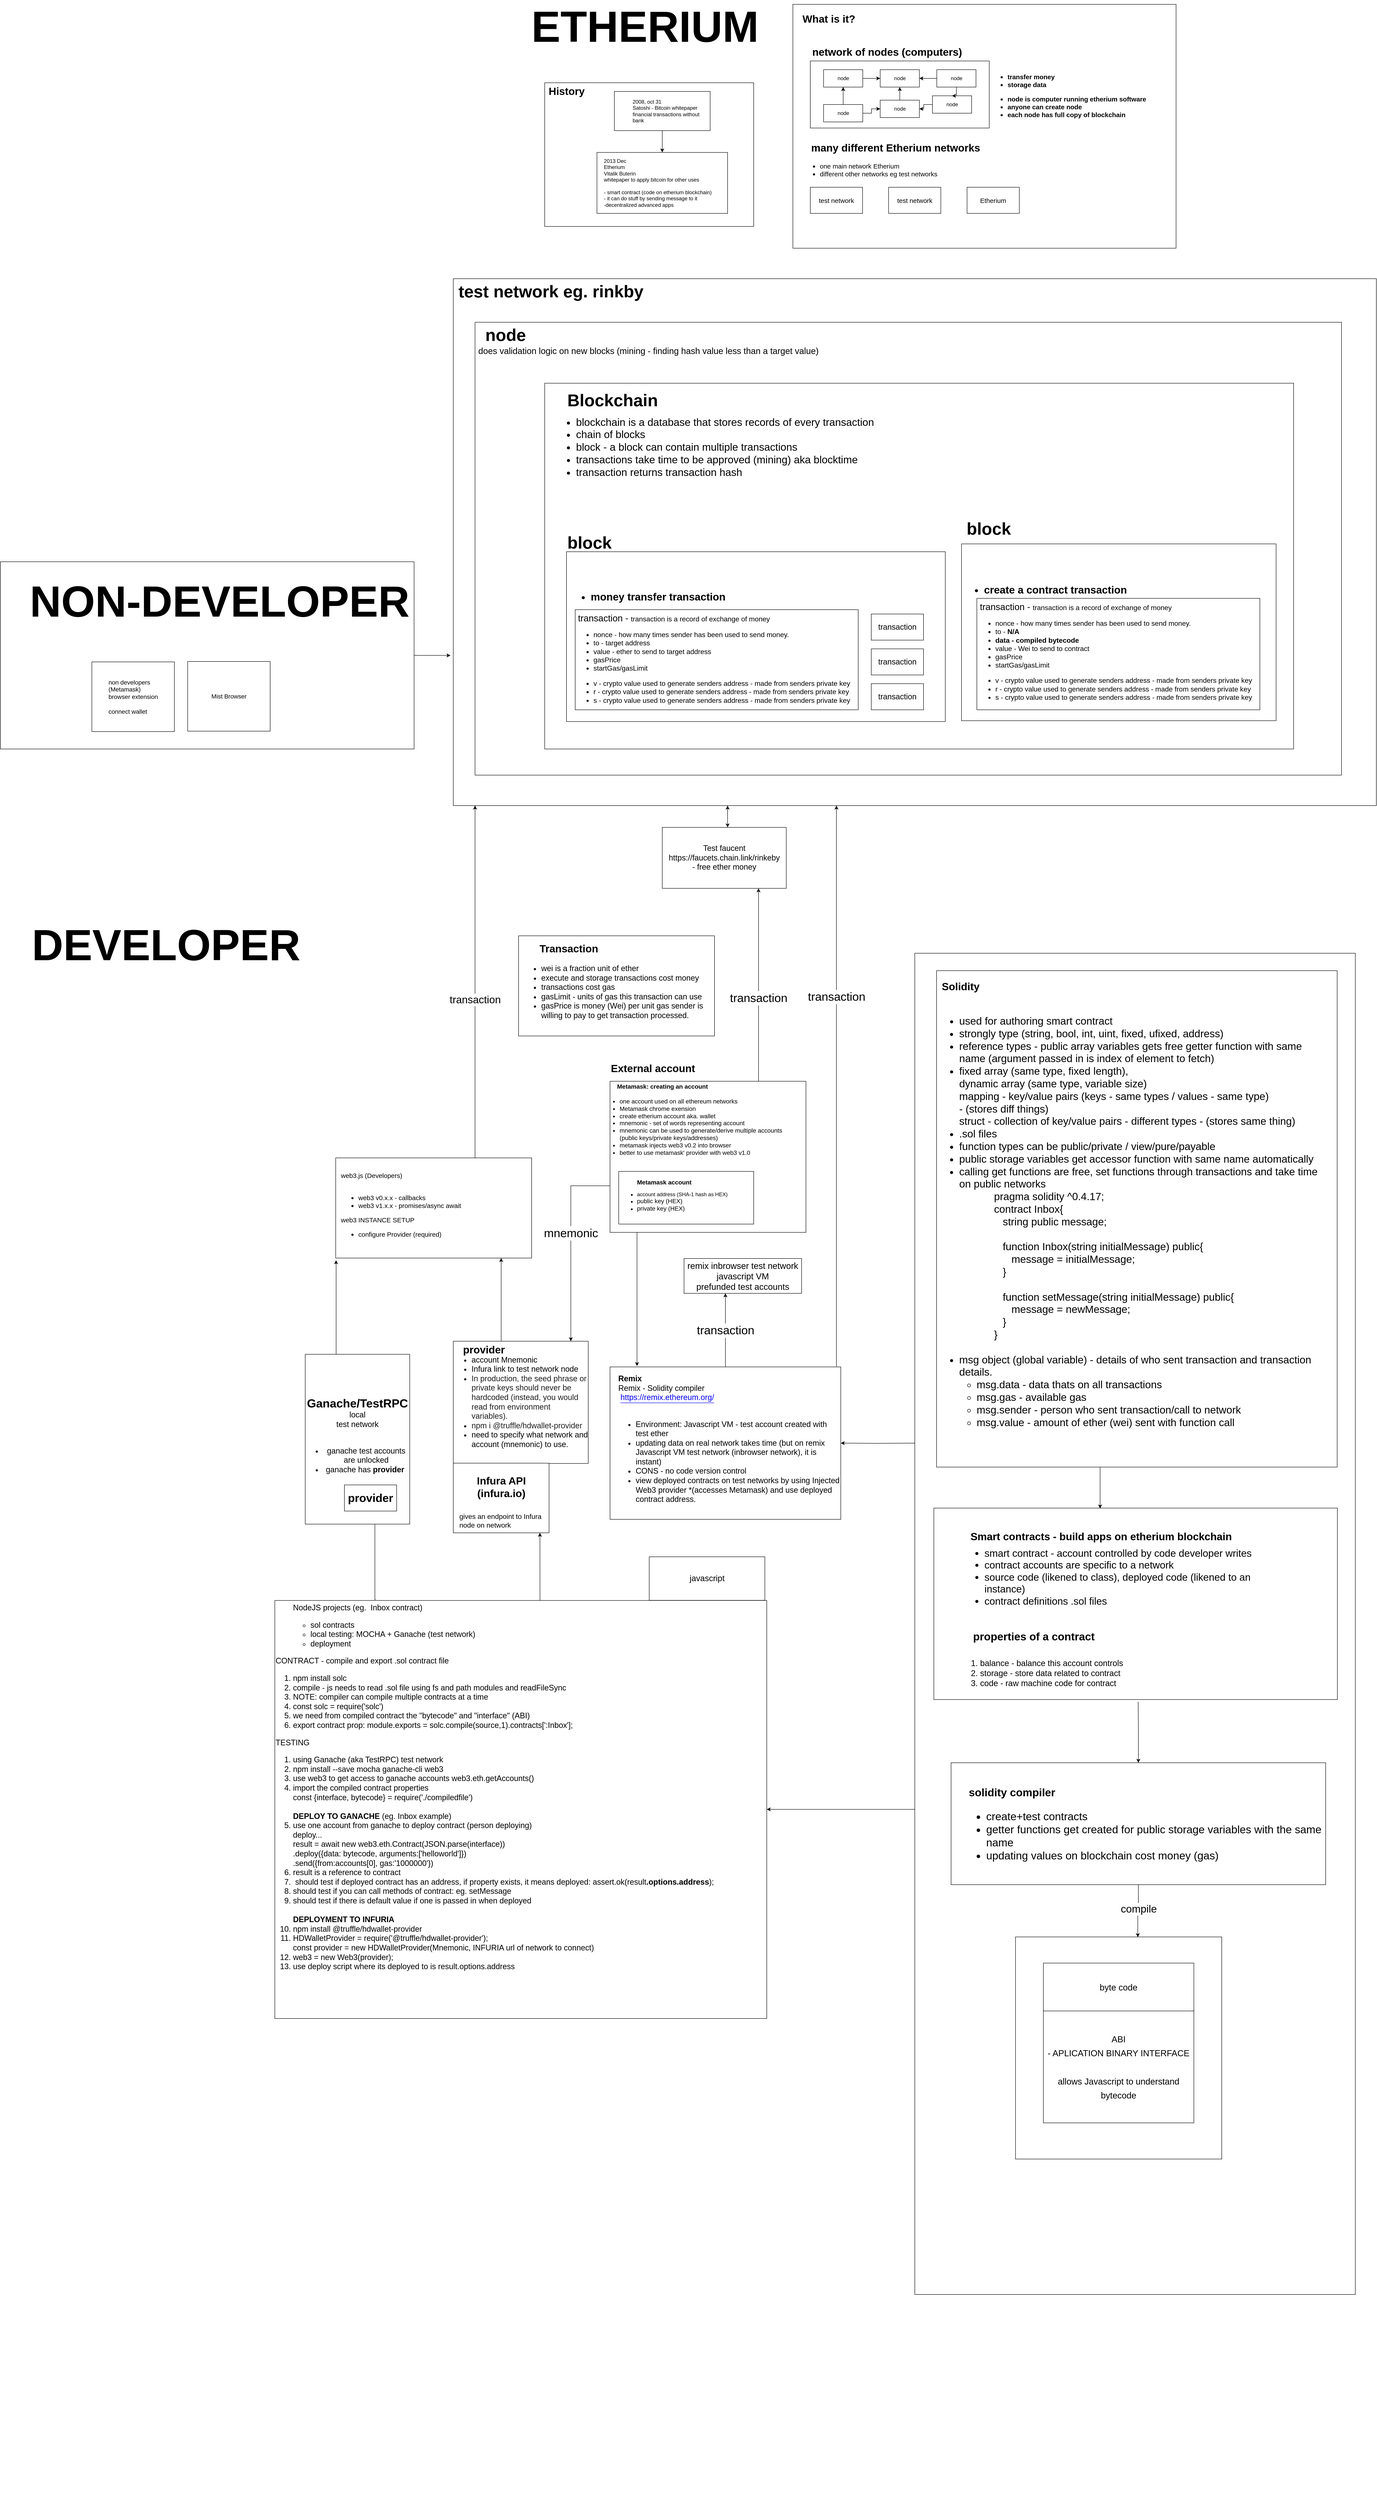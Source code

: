 <mxfile version="20.2.3" type="device"><diagram id="bQ_GlVI6VEmDeO5Xjq0W" name="Page-1"><mxGraphModel dx="5990" dy="3605" grid="1" gridSize="10" guides="0" tooltips="0" connect="0" arrows="1" fold="1" page="0" pageScale="1" pageWidth="850" pageHeight="1100" background="none" math="0" shadow="0"><root><mxCell id="0"/><mxCell id="1" parent="0"/><mxCell id="2Drm_lT0mwTfDu9VtgU1-183" value="" style="group" parent="1" vertex="1" connectable="0"><mxGeometry x="1090" y="-390" width="880" height="560" as="geometry"/></mxCell><mxCell id="gUWA2xuEsev-fKunp-Yf-23" value="" style="group" parent="2Drm_lT0mwTfDu9VtgU1-183" vertex="1" connectable="0"><mxGeometry width="880" height="560" as="geometry"/></mxCell><mxCell id="2Drm_lT0mwTfDu9VtgU1-181" value="" style="rounded=0;whiteSpace=wrap;html=1;labelBackgroundColor=#ffffff;fontSize=25;" parent="gUWA2xuEsev-fKunp-Yf-23" vertex="1"><mxGeometry width="880" height="560" as="geometry"/></mxCell><mxCell id="2Drm_lT0mwTfDu9VtgU1-182" value="What is it?" style="text;strokeColor=none;fillColor=none;html=1;fontSize=24;fontStyle=1;verticalAlign=middle;align=left;labelBackgroundColor=#ffffff;" parent="gUWA2xuEsev-fKunp-Yf-23" vertex="1"><mxGeometry x="20" y="11.25" width="100" height="45" as="geometry"/></mxCell><mxCell id="2Drm_lT0mwTfDu9VtgU1-185" value="" style="group" parent="gUWA2xuEsev-fKunp-Yf-23" vertex="1" connectable="0"><mxGeometry x="40" y="90" width="820.5" height="194" as="geometry"/></mxCell><mxCell id="cPyTFaj_vM59T_5EJsD2-34" value="" style="verticalLabelPosition=bottom;verticalAlign=top;html=1;shape=mxgraph.basic.rect;fillColor2=none;strokeWidth=1;size=0;indent=5;" parent="2Drm_lT0mwTfDu9VtgU1-185" vertex="1"><mxGeometry y="40" width="411" height="154" as="geometry"/></mxCell><mxCell id="cPyTFaj_vM59T_5EJsD2-6" value="node&lt;br&gt;" style="rounded=0;whiteSpace=wrap;html=1;" parent="2Drm_lT0mwTfDu9VtgU1-185" vertex="1"><mxGeometry x="30.5" y="60" width="90" height="40" as="geometry"/></mxCell><mxCell id="cPyTFaj_vM59T_5EJsD2-7" value="network of nodes (computers)" style="text;strokeColor=none;fillColor=none;html=1;fontSize=24;fontStyle=1;verticalAlign=middle;align=center;" parent="2Drm_lT0mwTfDu9VtgU1-185" vertex="1"><mxGeometry x="125.5" width="100" height="40" as="geometry"/></mxCell><mxCell id="cPyTFaj_vM59T_5EJsD2-8" value="node&lt;br&gt;" style="rounded=0;whiteSpace=wrap;html=1;" parent="2Drm_lT0mwTfDu9VtgU1-185" vertex="1"><mxGeometry x="160.5" y="60" width="90" height="40" as="geometry"/></mxCell><mxCell id="cPyTFaj_vM59T_5EJsD2-29" value="" style="edgeStyle=orthogonalEdgeStyle;rounded=0;orthogonalLoop=1;jettySize=auto;html=1;" parent="2Drm_lT0mwTfDu9VtgU1-185" source="cPyTFaj_vM59T_5EJsD2-6" target="cPyTFaj_vM59T_5EJsD2-8" edge="1"><mxGeometry relative="1" as="geometry"/></mxCell><mxCell id="cPyTFaj_vM59T_5EJsD2-25" value="" style="edgeStyle=orthogonalEdgeStyle;rounded=0;orthogonalLoop=1;jettySize=auto;html=1;" parent="2Drm_lT0mwTfDu9VtgU1-185" source="cPyTFaj_vM59T_5EJsD2-9" target="cPyTFaj_vM59T_5EJsD2-8" edge="1"><mxGeometry relative="1" as="geometry"/></mxCell><mxCell id="cPyTFaj_vM59T_5EJsD2-9" value="node&lt;br&gt;" style="rounded=0;whiteSpace=wrap;html=1;" parent="2Drm_lT0mwTfDu9VtgU1-185" vertex="1"><mxGeometry x="160.5" y="130" width="90" height="40" as="geometry"/></mxCell><mxCell id="cPyTFaj_vM59T_5EJsD2-26" value="" style="edgeStyle=orthogonalEdgeStyle;rounded=0;orthogonalLoop=1;jettySize=auto;html=1;" parent="2Drm_lT0mwTfDu9VtgU1-185" source="cPyTFaj_vM59T_5EJsD2-10" target="cPyTFaj_vM59T_5EJsD2-9" edge="1"><mxGeometry relative="1" as="geometry"/></mxCell><mxCell id="cPyTFaj_vM59T_5EJsD2-27" value="" style="edgeStyle=orthogonalEdgeStyle;rounded=0;orthogonalLoop=1;jettySize=auto;html=1;entryX=0.5;entryY=1;entryDx=0;entryDy=0;" parent="2Drm_lT0mwTfDu9VtgU1-185" source="cPyTFaj_vM59T_5EJsD2-10" target="cPyTFaj_vM59T_5EJsD2-6" edge="1"><mxGeometry relative="1" as="geometry"/></mxCell><mxCell id="cPyTFaj_vM59T_5EJsD2-139" value="" style="edgeStyle=orthogonalEdgeStyle;rounded=0;orthogonalLoop=1;jettySize=auto;html=1;fontSize=18;" parent="2Drm_lT0mwTfDu9VtgU1-185" source="cPyTFaj_vM59T_5EJsD2-10" target="cPyTFaj_vM59T_5EJsD2-6" edge="1"><mxGeometry relative="1" as="geometry"/></mxCell><mxCell id="cPyTFaj_vM59T_5EJsD2-10" value="node&lt;br&gt;" style="rounded=0;whiteSpace=wrap;html=1;" parent="2Drm_lT0mwTfDu9VtgU1-185" vertex="1"><mxGeometry x="30.5" y="140" width="90" height="40" as="geometry"/></mxCell><mxCell id="cPyTFaj_vM59T_5EJsD2-31" value="" style="edgeStyle=orthogonalEdgeStyle;rounded=0;orthogonalLoop=1;jettySize=auto;html=1;" parent="2Drm_lT0mwTfDu9VtgU1-185" source="cPyTFaj_vM59T_5EJsD2-11" target="cPyTFaj_vM59T_5EJsD2-8" edge="1"><mxGeometry relative="1" as="geometry"/></mxCell><mxCell id="cPyTFaj_vM59T_5EJsD2-11" value="node&lt;br&gt;" style="rounded=0;whiteSpace=wrap;html=1;" parent="2Drm_lT0mwTfDu9VtgU1-185" vertex="1"><mxGeometry x="290.5" y="60" width="90" height="40" as="geometry"/></mxCell><mxCell id="cPyTFaj_vM59T_5EJsD2-24" value="" style="edgeStyle=orthogonalEdgeStyle;rounded=0;orthogonalLoop=1;jettySize=auto;html=1;" parent="2Drm_lT0mwTfDu9VtgU1-185" source="cPyTFaj_vM59T_5EJsD2-12" target="cPyTFaj_vM59T_5EJsD2-9" edge="1"><mxGeometry relative="1" as="geometry"/></mxCell><mxCell id="cPyTFaj_vM59T_5EJsD2-12" value="node&lt;br&gt;" style="rounded=0;whiteSpace=wrap;html=1;" parent="2Drm_lT0mwTfDu9VtgU1-185" vertex="1"><mxGeometry x="280.5" y="120" width="90" height="40" as="geometry"/></mxCell><mxCell id="cPyTFaj_vM59T_5EJsD2-30" value="" style="edgeStyle=orthogonalEdgeStyle;rounded=0;orthogonalLoop=1;jettySize=auto;html=1;" parent="2Drm_lT0mwTfDu9VtgU1-185" source="cPyTFaj_vM59T_5EJsD2-11" target="cPyTFaj_vM59T_5EJsD2-12" edge="1"><mxGeometry relative="1" as="geometry"/></mxCell><mxCell id="cPyTFaj_vM59T_5EJsD2-39" value="&lt;ul style=&quot;font-size: 15px;&quot;&gt;&lt;li&gt;&lt;span style=&quot;font-weight: 700;&quot;&gt;transfer money&lt;/span&gt;&lt;/li&gt;&lt;li&gt;&lt;span style=&quot;font-weight: 700;&quot;&gt;storage data&lt;/span&gt;&lt;/li&gt;&lt;/ul&gt;&lt;ul style=&quot;font-size: 15px;&quot;&gt;&lt;li&gt;&lt;span style=&quot;font-weight: 700;&quot;&gt;node is computer running etherium software&lt;/span&gt;&lt;/li&gt;&lt;li&gt;&lt;span style=&quot;font-weight: 700;&quot;&gt;anyone can create node&lt;/span&gt;&lt;/li&gt;&lt;li style=&quot;&quot;&gt;&lt;b&gt;each node has full copy of blockchain&lt;/b&gt;&lt;/li&gt;&lt;/ul&gt;" style="text;strokeColor=none;fillColor=none;html=1;whiteSpace=wrap;verticalAlign=middle;overflow=hidden;align=left;" parent="2Drm_lT0mwTfDu9VtgU1-185" vertex="1"><mxGeometry x="411" y="50" width="409.5" height="140" as="geometry"/></mxCell><mxCell id="cPyTFaj_vM59T_5EJsD2-134" value="" style="group" parent="gUWA2xuEsev-fKunp-Yf-23" vertex="1" connectable="0"><mxGeometry x="20" y="320" width="330" height="100" as="geometry"/></mxCell><mxCell id="cPyTFaj_vM59T_5EJsD2-45" value="&lt;ul&gt;&lt;li&gt;one main network Etherium&lt;/li&gt;&lt;li&gt;different other networks eg test networks&lt;/li&gt;&lt;/ul&gt;" style="text;strokeColor=none;fillColor=none;html=1;whiteSpace=wrap;verticalAlign=middle;overflow=hidden;fontSize=15;" parent="cPyTFaj_vM59T_5EJsD2-134" vertex="1"><mxGeometry y="20" width="330" height="80" as="geometry"/></mxCell><mxCell id="cPyTFaj_vM59T_5EJsD2-46" value="&lt;span style=&quot;&quot;&gt;many different Etherium networks&lt;/span&gt;" style="text;strokeColor=none;fillColor=none;html=1;fontSize=24;fontStyle=1;verticalAlign=middle;align=left;" parent="cPyTFaj_vM59T_5EJsD2-134" vertex="1"><mxGeometry x="20" y="-10" width="100" height="40" as="geometry"/></mxCell><mxCell id="2Drm_lT0mwTfDu9VtgU1-188" value="" style="group" parent="gUWA2xuEsev-fKunp-Yf-23" vertex="1" connectable="0"><mxGeometry x="40" y="420" width="480" height="60" as="geometry"/></mxCell><mxCell id="2Drm_lT0mwTfDu9VtgU1-93" value="test network" style="rounded=0;whiteSpace=wrap;html=1;fontSize=15;" parent="2Drm_lT0mwTfDu9VtgU1-188" vertex="1"><mxGeometry width="120" height="60" as="geometry"/></mxCell><mxCell id="cPyTFaj_vM59T_5EJsD2-41" value="test network" style="rounded=0;whiteSpace=wrap;html=1;fontSize=15;" parent="2Drm_lT0mwTfDu9VtgU1-188" vertex="1"><mxGeometry x="179.75" width="120" height="60" as="geometry"/></mxCell><mxCell id="cPyTFaj_vM59T_5EJsD2-42" value="Etherium" style="rounded=0;whiteSpace=wrap;html=1;fontSize=15;" parent="2Drm_lT0mwTfDu9VtgU1-188" vertex="1"><mxGeometry x="360" width="120" height="60" as="geometry"/></mxCell><mxCell id="cPyTFaj_vM59T_5EJsD2-40" value="&lt;font style=&quot;font-size: 39px;&quot;&gt;&lt;b&gt;test network eg. rinkby&lt;/b&gt;&lt;/font&gt;" style="rounded=0;whiteSpace=wrap;html=1;fontSize=15;align=left;verticalAlign=top;spacingLeft=10;" parent="1" vertex="1"><mxGeometry x="310" y="240" width="2120" height="1210" as="geometry"/></mxCell><mxCell id="cPyTFaj_vM59T_5EJsD2-140" value="&lt;font style=&quot;&quot;&gt;&lt;b style=&quot;font-size: 39px;&quot;&gt;&amp;nbsp; node&lt;/b&gt;&lt;span style=&quot;font-size: 39px;&quot;&gt;&amp;nbsp;&lt;/span&gt;&lt;br&gt;&lt;font style=&quot;font-size: 20px;&quot;&gt;&amp;nbsp;does validation logic on new blocks (mining - finding hash value less than a target value)&amp;nbsp;&lt;/font&gt;&lt;/font&gt;" style="rounded=0;whiteSpace=wrap;html=1;align=left;verticalAlign=top;" parent="1" vertex="1"><mxGeometry x="360" y="340" width="1990" height="1040" as="geometry"/></mxCell><mxCell id="83RWgl6Qj0f9Jh7Sn1FO-28" value="" style="rounded=0;whiteSpace=wrap;html=1;fontSize=17;" parent="1" vertex="1"><mxGeometry x="520" y="480" width="1720" height="840" as="geometry"/></mxCell><mxCell id="cPyTFaj_vM59T_5EJsD2-112" value="&lt;span style=&quot;font-size: 24px; font-weight: 700;&quot;&gt;&lt;br&gt;&lt;/span&gt;&lt;span style=&quot;font-size: 24px; font-weight: 700;&quot;&gt;&lt;br&gt;&lt;/span&gt;" style="rounded=0;whiteSpace=wrap;html=1;fontSize=16;align=left;verticalAlign=top;" parent="1" vertex="1"><mxGeometry x="1477.25" y="849" width="722.5" height="406" as="geometry"/></mxCell><mxCell id="cPyTFaj_vM59T_5EJsD2-87" value="&amp;nbsp;&lt;span style=&quot;font-size: 21px; text-align: center;&quot;&gt;transaction -&amp;nbsp;&lt;/span&gt;transaction&amp;nbsp;is a record of exchange of money&lt;br&gt;&lt;ul style=&quot;&quot;&gt;&lt;li&gt;nonce - how many times sender has been used to send money.&amp;nbsp;&lt;/li&gt;&lt;li&gt;to - &lt;b&gt;N/A&lt;/b&gt;&lt;/li&gt;&lt;li&gt;&lt;b&gt;data - compiled bytecode&lt;/b&gt;&lt;/li&gt;&lt;li&gt;value - Wei to send to contract&lt;/li&gt;&lt;li&gt;gasPrice&lt;/li&gt;&lt;li&gt;startGas/gasLimit&lt;/li&gt;&lt;/ul&gt;&lt;ul style=&quot;&quot;&gt;&lt;li&gt;v - crypto value used to generate senders address - made from senders private key&lt;/li&gt;&lt;li&gt;r&amp;nbsp;- crypto value used to generate senders address&amp;nbsp;- made from senders private key&lt;/li&gt;&lt;li&gt;s&amp;nbsp;- crypto value used to generate senders address&amp;nbsp;- made from senders private key&lt;/li&gt;&lt;/ul&gt;" style="rounded=0;whiteSpace=wrap;html=1;fontSize=16;align=left;verticalAlign=top;" parent="1" vertex="1"><mxGeometry x="1512.5" y="974" width="650" height="256" as="geometry"/></mxCell><mxCell id="cPyTFaj_vM59T_5EJsD2-113" value="&lt;ul&gt;&lt;li&gt;&lt;span style=&quot;font-weight: normal;&quot;&gt;blockchain is a database that stores records of every transaction&lt;/span&gt;&lt;/li&gt;&lt;li&gt;&lt;span style=&quot;font-weight: normal;&quot;&gt;chain of blocks&lt;/span&gt;&lt;/li&gt;&lt;li&gt;&lt;span style=&quot;font-weight: normal;&quot;&gt;block - a block&amp;nbsp;can contain multiple transactions&lt;/span&gt;&lt;/li&gt;&lt;li&gt;&lt;span style=&quot;font-weight: normal;&quot;&gt;transactions take time to be approved (mining) aka blocktime&lt;/span&gt;&lt;/li&gt;&lt;li&gt;&lt;span style=&quot;font-weight: normal;&quot;&gt;transaction returns transaction hash&lt;/span&gt;&lt;/li&gt;&lt;/ul&gt;" style="text;strokeColor=none;fillColor=none;html=1;fontSize=24;fontStyle=1;verticalAlign=middle;align=left;" parent="1" vertex="1"><mxGeometry x="550" y="540" width="1650" height="173" as="geometry"/></mxCell><mxCell id="83RWgl6Qj0f9Jh7Sn1FO-33" value="Blockchain" style="text;strokeColor=none;fillColor=none;html=1;fontSize=39;fontStyle=1;verticalAlign=top;align=left;" parent="1" vertex="1"><mxGeometry x="570" y="490" width="300" height="80" as="geometry"/></mxCell><mxCell id="83RWgl6Qj0f9Jh7Sn1FO-46" value="" style="rounded=0;whiteSpace=wrap;html=1;fontSize=17;" parent="1" vertex="1"><mxGeometry x="570" y="867" width="870" height="390" as="geometry"/></mxCell><mxCell id="83RWgl6Qj0f9Jh7Sn1FO-47" value="block&amp;nbsp;" style="text;strokeColor=none;fillColor=none;html=1;fontSize=39;fontStyle=1;verticalAlign=middle;align=left;" parent="1" vertex="1"><mxGeometry x="570" y="827" width="110" height="40" as="geometry"/></mxCell><mxCell id="2Drm_lT0mwTfDu9VtgU1-15" value="&lt;br&gt;&lt;ul style=&quot;color: rgb(0, 0, 0); font-family: Helvetica; font-size: 24px; font-style: normal; font-variant-ligatures: normal; font-variant-caps: normal; font-weight: 700; letter-spacing: normal; orphans: 2; text-indent: 0px; text-transform: none; widows: 2; word-spacing: 0px; -webkit-text-stroke-width: 0px; background-color: rgb(255, 255, 255); text-decoration-thickness: initial; text-decoration-style: initial; text-decoration-color: initial;&quot;&gt;&lt;li&gt;create a contract transaction&lt;/li&gt;&lt;/ul&gt;&lt;br&gt;" style="text;strokeColor=none;fillColor=none;html=1;fontSize=24;fontStyle=1;verticalAlign=middle;align=left;" parent="1" vertex="1"><mxGeometry x="1487.25" y="925" width="450" height="60" as="geometry"/></mxCell><mxCell id="2Drm_lT0mwTfDu9VtgU1-16" value="&#10;&lt;ul style=&quot;color: rgb(0, 0, 0); font-family: Helvetica; font-size: 24px; font-style: normal; font-variant-ligatures: normal; font-variant-caps: normal; font-weight: 700; letter-spacing: normal; orphans: 2; text-align: left; text-indent: 0px; text-transform: none; widows: 2; word-spacing: 0px; -webkit-text-stroke-width: 0px; background-color: rgb(255, 255, 255); text-decoration-thickness: initial; text-decoration-style: initial; text-decoration-color: initial;&quot;&gt;&lt;li&gt;money transfer transaction&lt;/li&gt;&lt;/ul&gt;&#10;&#10;" style="text;strokeColor=none;fillColor=none;html=1;fontSize=24;fontStyle=1;verticalAlign=middle;align=center;" parent="1" vertex="1"><mxGeometry x="710" y="965" width="100" height="40" as="geometry"/></mxCell><mxCell id="2Drm_lT0mwTfDu9VtgU1-18" value="&amp;nbsp;&lt;span style=&quot;font-size: 21px; text-align: center;&quot;&gt;transaction -&amp;nbsp;&lt;/span&gt;transaction&amp;nbsp;is a record of exchange of money&lt;br&gt;&lt;ul style=&quot;&quot;&gt;&lt;li&gt;nonce - how many times sender has been used to send money.&amp;nbsp;&lt;/li&gt;&lt;li&gt;to - target address&amp;nbsp;&lt;/li&gt;&lt;li&gt;value - ether to send to target address&lt;/li&gt;&lt;li&gt;gasPrice&lt;/li&gt;&lt;li&gt;startGas/gasLimit&lt;/li&gt;&lt;/ul&gt;&lt;ul style=&quot;&quot;&gt;&lt;li&gt;v - crypto value used to generate senders address - made from senders private key&lt;/li&gt;&lt;li&gt;r&amp;nbsp;- crypto value used to generate senders address&amp;nbsp;- made from senders private key&lt;/li&gt;&lt;li&gt;s&amp;nbsp;- crypto value used to generate senders address&amp;nbsp;- made from senders private key&lt;/li&gt;&lt;/ul&gt;" style="rounded=0;whiteSpace=wrap;html=1;fontSize=16;align=left;verticalAlign=top;" parent="1" vertex="1"><mxGeometry x="590" y="1000" width="650" height="230" as="geometry"/></mxCell><mxCell id="2Drm_lT0mwTfDu9VtgU1-19" value="block&amp;nbsp;" style="text;strokeColor=none;fillColor=none;html=1;fontSize=39;fontStyle=1;verticalAlign=middle;align=left;" parent="1" vertex="1"><mxGeometry x="1487.25" y="795" width="110" height="40" as="geometry"/></mxCell><mxCell id="2Drm_lT0mwTfDu9VtgU1-117" value="&lt;font style=&quot;font-size: 100px;&quot;&gt;ETHERIUM&lt;/font&gt;" style="text;strokeColor=none;fillColor=none;html=1;fontSize=24;fontStyle=1;verticalAlign=middle;align=center;labelBackgroundColor=#ffffff;" parent="1" vertex="1"><mxGeometry x="700" y="-360" width="100" height="40" as="geometry"/></mxCell><mxCell id="2Drm_lT0mwTfDu9VtgU1-184" value="" style="group" parent="1" vertex="1" connectable="0"><mxGeometry x="520" y="-210" width="480" height="330" as="geometry"/></mxCell><mxCell id="2Drm_lT0mwTfDu9VtgU1-180" value="" style="group" parent="2Drm_lT0mwTfDu9VtgU1-184" vertex="1" connectable="0"><mxGeometry width="480" height="330" as="geometry"/></mxCell><mxCell id="2Drm_lT0mwTfDu9VtgU1-179" value="" style="rounded=0;whiteSpace=wrap;html=1;labelBackgroundColor=#ffffff;fontSize=25;" parent="2Drm_lT0mwTfDu9VtgU1-180" vertex="1"><mxGeometry width="480" height="330" as="geometry"/></mxCell><mxCell id="2Drm_lT0mwTfDu9VtgU1-178" value="History" style="text;strokeColor=none;fillColor=none;html=1;fontSize=24;fontStyle=1;verticalAlign=middle;align=center;labelBackgroundColor=#ffffff;" parent="2Drm_lT0mwTfDu9VtgU1-180" vertex="1"><mxGeometry width="100" height="40" as="geometry"/></mxCell><mxCell id="cPyTFaj_vM59T_5EJsD2-1" value="&lt;blockquote style=&quot;margin: 0 0 0 40px; border: none; padding: 0px;&quot;&gt;2008, oct 31&lt;br&gt;Satoshi - Bitcoin whitepaper&lt;br&gt;financial transactions without bank&lt;/blockquote&gt;" style="rounded=0;whiteSpace=wrap;html=1;align=left;" parent="2Drm_lT0mwTfDu9VtgU1-184" vertex="1"><mxGeometry x="160" y="20" width="220" height="90" as="geometry"/></mxCell><mxCell id="cPyTFaj_vM59T_5EJsD2-2" value="2013 Dec&lt;br&gt;Etherium&lt;br&gt;&lt;span style=&quot;&quot;&gt;Vitalik Buterin&lt;br&gt;whitepaper to apply bitcoin for other uses&lt;br&gt;&lt;br&gt;&lt;div style=&quot;&quot;&gt;&lt;span style=&quot;background-color: initial;&quot;&gt;- smart contract (code on etherium blockchain)&amp;nbsp;&lt;/span&gt;&lt;/div&gt;&lt;div style=&quot;&quot;&gt;&lt;span style=&quot;background-color: initial;&quot;&gt;- it can do stuff by sending message to it&lt;/span&gt;&lt;/div&gt;&lt;div style=&quot;&quot;&gt;&lt;span style=&quot;background-color: initial;&quot;&gt;-decentralized advanced apps&lt;/span&gt;&lt;/div&gt;&lt;/span&gt;" style="rounded=0;whiteSpace=wrap;html=1;align=left;spacingLeft=14;" parent="2Drm_lT0mwTfDu9VtgU1-184" vertex="1"><mxGeometry x="120" y="160" width="300" height="140" as="geometry"/></mxCell><mxCell id="83RWgl6Qj0f9Jh7Sn1FO-129" style="edgeStyle=orthogonalEdgeStyle;rounded=0;orthogonalLoop=1;jettySize=auto;html=1;fontSize=20;" parent="2Drm_lT0mwTfDu9VtgU1-184" source="cPyTFaj_vM59T_5EJsD2-1" target="cPyTFaj_vM59T_5EJsD2-2" edge="1"><mxGeometry relative="1" as="geometry"/></mxCell><mxCell id="2Drm_lT0mwTfDu9VtgU1-210" value="transaction" style="rounded=0;whiteSpace=wrap;html=1;labelBackgroundColor=#ffffff;fontSize=18;" parent="1" vertex="1"><mxGeometry x="1270" y="1010" width="120" height="60" as="geometry"/></mxCell><mxCell id="2Drm_lT0mwTfDu9VtgU1-211" value="transaction" style="rounded=0;whiteSpace=wrap;html=1;labelBackgroundColor=#ffffff;fontSize=18;" parent="1" vertex="1"><mxGeometry x="1270" y="1090" width="120" height="60" as="geometry"/></mxCell><mxCell id="2Drm_lT0mwTfDu9VtgU1-212" value="transaction" style="rounded=0;whiteSpace=wrap;html=1;labelBackgroundColor=#ffffff;fontSize=18;" parent="1" vertex="1"><mxGeometry x="1270" y="1170" width="120" height="60" as="geometry"/></mxCell><mxCell id="2Drm_lT0mwTfDu9VtgU1-260" style="edgeStyle=orthogonalEdgeStyle;rounded=0;orthogonalLoop=1;jettySize=auto;html=1;entryX=-0.003;entryY=0.715;entryDx=0;entryDy=0;entryPerimeter=0;fontSize=27;" parent="1" source="2Drm_lT0mwTfDu9VtgU1-253" target="cPyTFaj_vM59T_5EJsD2-40" edge="1"><mxGeometry relative="1" as="geometry"/></mxCell><mxCell id="2Drm_lT0mwTfDu9VtgU1-277" value="" style="group" parent="1" vertex="1" connectable="0"><mxGeometry x="-720" y="890" width="950" height="430" as="geometry"/></mxCell><mxCell id="2Drm_lT0mwTfDu9VtgU1-253" value="" style="rounded=0;whiteSpace=wrap;html=1;labelBackgroundColor=#ffffff;fontSize=18;" parent="2Drm_lT0mwTfDu9VtgU1-277" vertex="1"><mxGeometry x="-10" width="950" height="430" as="geometry"/></mxCell><mxCell id="2Drm_lT0mwTfDu9VtgU1-149" value="&lt;font style=&quot;font-size: 100px;&quot;&gt;NON-DEVELOPER&lt;/font&gt;" style="text;strokeColor=none;fillColor=none;html=1;fontSize=100;fontStyle=1;verticalAlign=middle;align=center;labelBackgroundColor=#ffffff;" parent="2Drm_lT0mwTfDu9VtgU1-277" vertex="1"><mxGeometry x="188" y="70" width="610" height="40" as="geometry"/></mxCell><mxCell id="cPyTFaj_vM59T_5EJsD2-54" value="&lt;div style=&quot;text-align: left;&quot;&gt;&lt;span style=&quot;background-color: initial;&quot;&gt;non developers&amp;nbsp;&lt;/span&gt;&lt;/div&gt;&lt;div style=&quot;text-align: left;&quot;&gt;&lt;span style=&quot;background-color: initial;&quot;&gt;(Metamask)&lt;/span&gt;&lt;/div&gt;&lt;div style=&quot;text-align: left;&quot;&gt;&lt;span style=&quot;background-color: initial;&quot;&gt;browser extension&lt;/span&gt;&lt;/div&gt;&lt;div style=&quot;text-align: left;&quot;&gt;&lt;br&gt;&lt;/div&gt;&lt;div style=&quot;text-align: left;&quot;&gt;&lt;span style=&quot;background-color: initial;&quot;&gt;connect wallet&lt;/span&gt;&lt;/div&gt;" style="rounded=0;whiteSpace=wrap;html=1;fontSize=14;" parent="2Drm_lT0mwTfDu9VtgU1-277" vertex="1"><mxGeometry x="200" y="230" width="189.5" height="160" as="geometry"/></mxCell><mxCell id="ZdLkaZa3xUJRckKkA4Bg-1" value="&lt;div style=&quot;text-align: left;&quot;&gt;Mist Browser&lt;/div&gt;" style="rounded=0;whiteSpace=wrap;html=1;fontSize=14;" parent="2Drm_lT0mwTfDu9VtgU1-277" vertex="1"><mxGeometry x="420" y="229" width="189.5" height="160" as="geometry"/></mxCell><mxCell id="gUWA2xuEsev-fKunp-Yf-9" style="edgeStyle=orthogonalEdgeStyle;rounded=0;orthogonalLoop=1;jettySize=auto;html=1;startArrow=classic;startFill=1;entryX=0.297;entryY=1;entryDx=0;entryDy=0;entryPerimeter=0;" parent="1" source="2Drm_lT0mwTfDu9VtgU1-261" target="cPyTFaj_vM59T_5EJsD2-40" edge="1"><mxGeometry relative="1" as="geometry"><mxPoint x="950" y="1450" as="targetPoint"/><Array as="points"><mxPoint x="940" y="1450"/><mxPoint x="940" y="1450"/></Array></mxGeometry></mxCell><mxCell id="gUWA2xuEsev-fKunp-Yf-20" value="" style="group" parent="1" vertex="1" connectable="0"><mxGeometry x="-730" y="1500" width="3160" height="3840" as="geometry"/></mxCell><mxCell id="cPyTFaj_vM59T_5EJsD2-50" value="web3.js (Developers)&lt;br&gt;&lt;br&gt;&lt;ul&gt;&lt;li&gt;web3 v0.x.x - callbacks&lt;/li&gt;&lt;li&gt;web3 v1.x.x - promises/async await&lt;/li&gt;&lt;/ul&gt;&lt;div&gt;web3 INSTANCE SETUP&lt;/div&gt;&lt;ul&gt;&lt;li&gt;configure Provider (required)&lt;/li&gt;&lt;/ul&gt;" style="rounded=0;whiteSpace=wrap;html=1;fontSize=15;align=left;spacingLeft=10;" parent="gUWA2xuEsev-fKunp-Yf-20" vertex="1"><mxGeometry x="770" y="759" width="450" height="230" as="geometry"/></mxCell><mxCell id="2Drm_lT0mwTfDu9VtgU1-23" value="&lt;blockquote style=&quot;margin: 0 0 0 40px; border: none; padding: 0px;&quot;&gt;NodeJS projects (eg.&amp;nbsp; Inbox contract)&lt;/blockquote&gt;&lt;ul style=&quot;&quot;&gt;&lt;ul&gt;&lt;li&gt;sol contracts&lt;/li&gt;&lt;li&gt;local testing: MOCHA + Ganache (test network)&lt;/li&gt;&lt;li&gt;deployment&lt;/li&gt;&lt;/ul&gt;&lt;/ul&gt;&lt;div style=&quot;&quot;&gt;CONTRACT - compile and export .sol contract file&lt;/div&gt;&lt;div style=&quot;&quot;&gt;&lt;ol&gt;&lt;li&gt;npm install solc&lt;/li&gt;&lt;li&gt;compile - js needs to read .sol file using fs and path modules and readFileSync&amp;nbsp;&lt;/li&gt;&lt;li&gt;NOTE: compiler can compile multiple contracts at a time&lt;/li&gt;&lt;li&gt;const solc = require('solc')&lt;/li&gt;&lt;li&gt;we need from compiled contract the &quot;bytecode&quot; and &quot;interface&quot; (ABI)&amp;nbsp;&lt;/li&gt;&lt;li&gt;export contract prop: module.exports = solc.compile(source,1).contracts[':Inbox'];&lt;/li&gt;&lt;/ol&gt;&lt;/div&gt;TESTING&lt;br&gt;&lt;ol style=&quot;&quot;&gt;&lt;li&gt;&lt;span style=&quot;background-color: initial;&quot;&gt;using Ganache (aka TestRPC) test network&lt;/span&gt;&lt;/li&gt;&lt;li&gt;&lt;span style=&quot;background-color: initial;&quot;&gt;npm install --save mocha ganache-cli web3&lt;/span&gt;&lt;/li&gt;&lt;li&gt;&lt;span style=&quot;background-color: initial;&quot;&gt;use web3 to get access to ganache accounts web3.eth.getAccounts()&lt;/span&gt;&lt;/li&gt;&lt;li&gt;&lt;span style=&quot;background-color: initial;&quot;&gt;import the compiled contract properties&amp;nbsp;&lt;br&gt;const {interface, bytecode} = require('./compiledfile')&lt;br&gt;&lt;br&gt;&lt;b&gt;DEPLOY TO GANACHE&lt;/b&gt; (eg. Inbox example)&lt;br&gt;&lt;/span&gt;&lt;/li&gt;&lt;li&gt;&lt;span style=&quot;background-color: initial;&quot;&gt;use one account from ganache to deploy contract (person deploying)&lt;br&gt;deploy...&lt;br&gt;result = await new web3.eth.Contract(JSON.parse(interface))&lt;br&gt;.deploy({data: bytecode, arguments:['helloworld']})&lt;br&gt;.send({from:accounts[0], gas:'1000000'})&lt;/span&gt;&lt;/li&gt;&lt;li&gt;&lt;span style=&quot;background-color: initial;&quot;&gt;result is a reference to contract&lt;/span&gt;&lt;/li&gt;&lt;li&gt;&lt;span style=&quot;background-color: initial;&quot;&gt;&amp;nbsp;should test if deployed contract has an address, if property exists, it means deployed: assert.ok(result&lt;b&gt;.options.address&lt;/b&gt;);&lt;/span&gt;&lt;/li&gt;&lt;li&gt;&lt;span style=&quot;background-color: initial;&quot;&gt;should test if you can call methods of contract: eg. setMessage&lt;/span&gt;&lt;/li&gt;&lt;li&gt;&lt;span style=&quot;background-color: initial;&quot;&gt;should test if there is default value if one is passed in when deployed&lt;br&gt;&lt;b style=&quot;background-color: initial;&quot;&gt;&lt;br&gt;DEPLOYMENT TO INFURIA&lt;span style=&quot;background-color: initial;&quot;&gt;&amp;nbsp;&lt;/span&gt;&lt;/b&gt;&lt;br&gt;&lt;/span&gt;&lt;/li&gt;&lt;li&gt;npm install @truffle/hdwallet-provider&lt;/li&gt;&lt;li style=&quot;&quot;&gt;HDWalletProvider = require('@truffle/hdwallet-provider');&lt;br&gt;const provider = new HDWalletProvider(Mnemonic, INFURIA url of network to connect)&lt;/li&gt;&lt;li style=&quot;&quot;&gt;web3 = new Web3(provider);&lt;/li&gt;&lt;li style=&quot;&quot;&gt;use deploy script where its deployed to is result.options.address&lt;/li&gt;&lt;/ol&gt;&lt;div style=&quot;&quot;&gt;&lt;/div&gt;" style="rounded=0;whiteSpace=wrap;html=1;fontSize=18;align=left;verticalAlign=top;" parent="gUWA2xuEsev-fKunp-Yf-20" vertex="1"><mxGeometry x="630.17" y="1775.31" width="1129.83" height="960" as="geometry"/></mxCell><mxCell id="2Drm_lT0mwTfDu9VtgU1-119" value="&lt;font style=&quot;font-size: 100px;&quot;&gt;DEVELOPER&lt;/font&gt;" style="text;strokeColor=none;fillColor=none;html=1;fontSize=100;fontStyle=1;verticalAlign=middle;align=center;labelBackgroundColor=#ffffff;" parent="gUWA2xuEsev-fKunp-Yf-20" vertex="1"><mxGeometry x="80" y="249" width="600" height="40" as="geometry"/></mxCell><mxCell id="2Drm_lT0mwTfDu9VtgU1-235" value="&lt;font style=&quot;font-size: 19px;&quot;&gt;javascript&lt;/font&gt;" style="rounded=0;whiteSpace=wrap;html=1;fontSize=13;" parent="gUWA2xuEsev-fKunp-Yf-20" vertex="1"><mxGeometry x="1490" y="1675" width="265.63" height="100" as="geometry"/></mxCell><mxCell id="2Drm_lT0mwTfDu9VtgU1-236" value="&lt;b&gt;Remix&lt;br&gt;&lt;/b&gt;&lt;div&gt;Remix - Solidity compiler&lt;/div&gt;&lt;div&gt;&amp;nbsp;&lt;a href=&quot;https://remix.ethereum.org/&quot; rel=&quot;noopener noreferrer&quot; target=&quot;_blank&quot; style=&quot;box-sizing: border-box; margin: 0px; padding: 0px; text-underline-offset: 0.4rem;&quot;&gt;https://remix.ethereum.org/&lt;/a&gt;&lt;/div&gt;&lt;div&gt;&lt;br&gt;&lt;/div&gt;&lt;div&gt;&lt;ul&gt;&lt;li&gt;&lt;span style=&quot;background-color: initial;&quot;&gt;Environment: Javascript VM - test account created with test ether&lt;br&gt;&lt;/span&gt;&lt;/li&gt;&lt;li&gt;&lt;span style=&quot;background-color: initial;&quot;&gt;updating data on real network takes time (but on remix Javascript VM test network (inbrowser network), it is instant)&lt;/span&gt;&lt;/li&gt;&lt;li&gt;CONS - no code version control&lt;/li&gt;&lt;li&gt;view deployed contracts on test networks by using Injected Web3 provider *(accesses Metamask) and use deployed contract address.&lt;/li&gt;&lt;/ul&gt;&lt;/div&gt;" style="rounded=0;whiteSpace=wrap;html=1;fontSize=18;align=left;spacingLeft=17;" parent="gUWA2xuEsev-fKunp-Yf-20" vertex="1"><mxGeometry x="1400" y="1239" width="530" height="350" as="geometry"/></mxCell><mxCell id="2Drm_lT0mwTfDu9VtgU1-251" style="edgeStyle=orthogonalEdgeStyle;rounded=0;orthogonalLoop=1;jettySize=auto;html=1;fontSize=18;" parent="gUWA2xuEsev-fKunp-Yf-20" source="2Drm_lT0mwTfDu9VtgU1-176" target="2Drm_lT0mwTfDu9VtgU1-23" edge="1"><mxGeometry relative="1" as="geometry"><Array as="points"><mxPoint x="1890" y="2255"/><mxPoint x="1890" y="2255"/></Array></mxGeometry></mxCell><mxCell id="2Drm_lT0mwTfDu9VtgU1-256" style="edgeStyle=orthogonalEdgeStyle;rounded=0;orthogonalLoop=1;jettySize=auto;html=1;fontSize=18;" parent="gUWA2xuEsev-fKunp-Yf-20" target="2Drm_lT0mwTfDu9VtgU1-236" edge="1"><mxGeometry relative="1" as="geometry"><mxPoint x="2100" y="1414" as="sourcePoint"/><Array as="points"/></mxGeometry></mxCell><mxCell id="2Drm_lT0mwTfDu9VtgU1-261" value="Test faucent&lt;br&gt;https://faucets.chain.link/rinkeby&lt;br&gt;- free ether money" style="rounded=0;whiteSpace=wrap;html=1;fontSize=18;align=center;" parent="gUWA2xuEsev-fKunp-Yf-20" vertex="1"><mxGeometry x="1520" width="284.75" height="140" as="geometry"/></mxCell><mxCell id="2Drm_lT0mwTfDu9VtgU1-265" value="mnemonic" style="edgeStyle=orthogonalEdgeStyle;rounded=0;orthogonalLoop=1;jettySize=auto;html=1;fontSize=27;exitX=0.002;exitY=0.828;exitDx=0;exitDy=0;exitPerimeter=0;" parent="gUWA2xuEsev-fKunp-Yf-20" source="cPyTFaj_vM59T_5EJsD2-64" target="2Drm_lT0mwTfDu9VtgU1-95" edge="1"><mxGeometry relative="1" as="geometry"><mxPoint x="1419.802" y="822.87" as="sourcePoint"/><mxPoint x="1220" y="822.833" as="targetPoint"/><Array as="points"><mxPoint x="1310" y="823"/></Array></mxGeometry></mxCell><mxCell id="2Drm_lT0mwTfDu9VtgU1-267" style="edgeStyle=orthogonalEdgeStyle;rounded=0;orthogonalLoop=1;jettySize=auto;html=1;fontSize=27;" parent="gUWA2xuEsev-fKunp-Yf-20" edge="1"><mxGeometry relative="1" as="geometry"><mxPoint x="1462" y="872" as="sourcePoint"/><mxPoint x="1462" y="1237" as="targetPoint"/><Array as="points"><mxPoint x="1462" y="1237"/></Array></mxGeometry></mxCell><mxCell id="83RWgl6Qj0f9Jh7Sn1FO-38" value="External account" style="text;strokeColor=none;fillColor=none;html=1;fontSize=24;fontStyle=1;verticalAlign=middle;align=left;rotation=0;" parent="gUWA2xuEsev-fKunp-Yf-20" vertex="1"><mxGeometry x="1400" y="519" width="205.5" height="70" as="geometry"/></mxCell><mxCell id="2Drm_lT0mwTfDu9VtgU1-276" value="transaction" style="edgeStyle=orthogonalEdgeStyle;rounded=0;orthogonalLoop=1;jettySize=auto;html=1;fontSize=27;exitX=0.766;exitY=-0.049;exitDx=0;exitDy=0;exitPerimeter=0;startArrow=none;startFill=0;endArrow=classic;endFill=1;" parent="gUWA2xuEsev-fKunp-Yf-20" edge="1"><mxGeometry x="-0.14" relative="1" as="geometry"><mxPoint x="1741.08" y="582.63" as="sourcePoint"/><Array as="points"><mxPoint x="1741" y="140"/><mxPoint x="1741" y="140"/></Array><mxPoint x="1741" y="140" as="targetPoint"/><mxPoint as="offset"/></mxGeometry></mxCell><mxCell id="2Drm_lT0mwTfDu9VtgU1-257" value="" style="group" parent="gUWA2xuEsev-fKunp-Yf-20" vertex="1" connectable="0"><mxGeometry x="1190" y="249" width="450" height="230" as="geometry"/></mxCell><mxCell id="2Drm_lT0mwTfDu9VtgU1-248" value="" style="rounded=0;whiteSpace=wrap;html=1;labelBackgroundColor=#ffffff;fontSize=39;" parent="2Drm_lT0mwTfDu9VtgU1-257" vertex="1"><mxGeometry width="450" height="230" as="geometry"/></mxCell><mxCell id="2Drm_lT0mwTfDu9VtgU1-249" value="Transaction" style="text;strokeColor=none;fillColor=none;html=1;fontSize=24;fontStyle=1;verticalAlign=middle;align=center;labelBackgroundColor=#ffffff;" parent="2Drm_lT0mwTfDu9VtgU1-257" vertex="1"><mxGeometry x="10" y="10" width="210" height="40" as="geometry"/></mxCell><mxCell id="2Drm_lT0mwTfDu9VtgU1-250" value="&lt;ul style=&quot;font-size: 18px;&quot;&gt;&lt;li style=&quot;font-size: 18px;&quot;&gt;wei is a fraction unit&amp;nbsp;of ether&lt;/li&gt;&lt;li style=&quot;font-size: 18px;&quot;&gt;execute and storage transactions&amp;nbsp;cost money&lt;/li&gt;&lt;li style=&quot;font-size: 18px;&quot;&gt;transactions cost gas&lt;/li&gt;&lt;li&gt;gasLimit - units of gas this transaction can use&lt;/li&gt;&lt;li style=&quot;font-size: 18px;&quot;&gt;gasPrice is money (Wei) per unit gas sender is willing to pay to get transaction processed.&lt;/li&gt;&lt;/ul&gt;" style="text;strokeColor=none;fillColor=none;html=1;whiteSpace=wrap;verticalAlign=top;overflow=hidden;labelBackgroundColor=#ffffff;fontSize=18;" parent="2Drm_lT0mwTfDu9VtgU1-257" vertex="1"><mxGeometry x="10" y="40" width="420" height="180" as="geometry"/></mxCell><mxCell id="cPyTFaj_vM59T_5EJsD2-64" value="" style="rounded=0;whiteSpace=wrap;html=1;fontSize=14;align=left;verticalAlign=top;" parent="gUWA2xuEsev-fKunp-Yf-20" vertex="1"><mxGeometry x="1400" y="583" width="450" height="347" as="geometry"/></mxCell><mxCell id="gUWA2xuEsev-fKunp-Yf-1" value="&lt;blockquote style=&quot;margin: 0 0 0 40px; border: none; padding: 0px;&quot;&gt;&lt;/blockquote&gt;&lt;blockquote style=&quot;margin: 0 0 0 40px; border: none; padding: 0px;&quot;&gt;&lt;b style=&quot;background-color: initial; font-size: 14px;&quot;&gt;Metamask account&lt;/b&gt;&lt;/blockquote&gt;&lt;blockquote style=&quot;margin: 0 0 0 40px; border: none; padding: 0px;&quot;&gt;&lt;/blockquote&gt;&lt;ul&gt;&lt;li&gt;&lt;span style=&quot;background-color: initial;&quot;&gt;account address (SHA-1 hash as HEX)&lt;/span&gt;&lt;br&gt;&lt;/li&gt;&lt;li&gt;&lt;span style=&quot;background-color: initial; font-size: 14px;&quot;&gt;public key&amp;nbsp;(HEX)&lt;/span&gt;&lt;br&gt;&lt;/li&gt;&lt;li&gt;&lt;span style=&quot;background-color: initial; font-size: 14px;&quot;&gt;private key&amp;nbsp;(HEX)&lt;/span&gt;&lt;br&gt;&lt;/li&gt;&lt;/ul&gt;&lt;blockquote style=&quot;margin: 0 0 0 40px; border: none; padding: 0px;&quot;&gt;&lt;/blockquote&gt;" style="rounded=0;whiteSpace=wrap;html=1;align=left;" parent="gUWA2xuEsev-fKunp-Yf-20" vertex="1"><mxGeometry x="1420" y="790" width="310" height="121" as="geometry"/></mxCell><mxCell id="cPyTFaj_vM59T_5EJsD2-69" value="&lt;font style=&quot;font-size: 14px;&quot;&gt;Metamask: creating an account&lt;/font&gt;" style="text;strokeColor=none;fillColor=none;html=1;fontSize=24;fontStyle=1;verticalAlign=middle;align=center;" parent="gUWA2xuEsev-fKunp-Yf-20" vertex="1"><mxGeometry x="1470" y="572" width="100" height="40" as="geometry"/></mxCell><mxCell id="gUWA2xuEsev-fKunp-Yf-4" value="&lt;ul style=&quot;font-size: 14px; font-weight: 400;&quot;&gt;&lt;li&gt;one account used on all ethereum networks&lt;/li&gt;&lt;li&gt;Metamask chrome exension&lt;/li&gt;&lt;li&gt;create etherium account aka. wallet&lt;/li&gt;&lt;li&gt;mnemonic - set of words representing account&lt;/li&gt;&lt;li&gt;mnemonic can be used to generate/derive multiple accounts &lt;br&gt;(public keys/private keys&lt;span style=&quot;background-color: initial;&quot;&gt;/addresses)&lt;/span&gt;&lt;/li&gt;&lt;li&gt;&lt;span style=&quot;background-color: initial;&quot;&gt;metamask injects web3 v0.2 into browser&lt;/span&gt;&lt;/li&gt;&lt;li&gt;&lt;span style=&quot;background-color: initial;&quot;&gt;better to use metamask' provider with web3 v1.0&amp;nbsp;&lt;br&gt;&lt;br&gt;&lt;/span&gt;&lt;/li&gt;&lt;/ul&gt;&lt;div style=&quot;font-size: 14px; font-weight: 400;&quot;&gt;&amp;nbsp;&amp;nbsp;&lt;/div&gt;" style="text;strokeColor=none;fillColor=none;html=1;fontSize=24;fontStyle=1;verticalAlign=top;align=left;" parent="gUWA2xuEsev-fKunp-Yf-20" vertex="1"><mxGeometry x="1380" y="600" width="420" height="180" as="geometry"/></mxCell><mxCell id="gUWA2xuEsev-fKunp-Yf-12" value="" style="group" parent="gUWA2xuEsev-fKunp-Yf-20" vertex="1" connectable="0"><mxGeometry x="2100" y="359" width="1011.71" height="3010" as="geometry"/></mxCell><mxCell id="2Drm_lT0mwTfDu9VtgU1-176" value="" style="rounded=0;whiteSpace=wrap;html=1;labelBackgroundColor=#ffffff;fontSize=25;" parent="gUWA2xuEsev-fKunp-Yf-12" vertex="1"><mxGeometry y="-70" width="1011.71" height="3080" as="geometry"/></mxCell><mxCell id="83RWgl6Qj0f9Jh7Sn1FO-62" value="&lt;p style=&quot;line-height: 1;&quot;&gt;&lt;/p&gt;&lt;blockquote style=&quot;margin: 0px 0px 0px 40px; border: none; padding: 0px; font-size: 25px;&quot;&gt;&lt;div style=&quot;text-align: left;&quot;&gt;&lt;b&gt;solidity compiler&lt;/b&gt;&lt;/div&gt;&lt;div style=&quot;text-align: left;&quot;&gt;&lt;ul&gt;&lt;li&gt;&lt;span style=&quot;background-color: initial;&quot;&gt;create+test contracts&lt;/span&gt;&lt;/li&gt;&lt;li&gt;&lt;span style=&quot;background-color: initial;&quot;&gt;getter functions get created for public storage variables with the same name&lt;/span&gt;&lt;br&gt;&lt;/li&gt;&lt;li&gt;&lt;span style=&quot;background-color: initial;&quot;&gt;updating values on blockchain cost money (gas)&lt;/span&gt;&lt;/li&gt;&lt;/ul&gt;&lt;/div&gt;&lt;/blockquote&gt;&lt;p&gt;&lt;/p&gt;" style="rounded=0;whiteSpace=wrap;html=1;fontSize=39;" parent="gUWA2xuEsev-fKunp-Yf-12" vertex="1"><mxGeometry x="83.317" y="1789" width="860.311" height="280" as="geometry"/></mxCell><mxCell id="2Drm_lT0mwTfDu9VtgU1-166" value="" style="group" parent="gUWA2xuEsev-fKunp-Yf-12" vertex="1" connectable="0"><mxGeometry x="231.297" y="2039" width="473.599" height="660" as="geometry"/></mxCell><mxCell id="2Drm_lT0mwTfDu9VtgU1-165" value="" style="rounded=0;whiteSpace=wrap;html=1;labelBackgroundColor=#ffffff;fontSize=25;" parent="2Drm_lT0mwTfDu9VtgU1-166" vertex="1"><mxGeometry y="150" width="473.599" height="510" as="geometry"/></mxCell><mxCell id="83RWgl6Qj0f9Jh7Sn1FO-67" value="&lt;font style=&quot;font-size: 20px;&quot;&gt;ABI &lt;br&gt;- APLICATION BINARY INTERFACE&lt;br&gt;&lt;br&gt;allows Javascript to understand bytecode&lt;br&gt;&lt;/font&gt;" style="rounded=0;whiteSpace=wrap;html=1;fontSize=27;" parent="2Drm_lT0mwTfDu9VtgU1-166" vertex="1"><mxGeometry x="64.0" y="317" width="345.599" height="260" as="geometry"/></mxCell><mxCell id="83RWgl6Qj0f9Jh7Sn1FO-69" value="byte code" style="rounded=0;whiteSpace=wrap;html=1;fontSize=20;" parent="2Drm_lT0mwTfDu9VtgU1-166" vertex="1"><mxGeometry x="64.0" y="210" width="345.6" height="110" as="geometry"/></mxCell><mxCell id="2Drm_lT0mwTfDu9VtgU1-232" style="edgeStyle=orthogonalEdgeStyle;rounded=0;orthogonalLoop=1;jettySize=auto;html=1;fontSize=24;entryX=0.593;entryY=0.001;entryDx=0;entryDy=0;entryPerimeter=0;" parent="gUWA2xuEsev-fKunp-Yf-12" source="83RWgl6Qj0f9Jh7Sn1FO-62" target="2Drm_lT0mwTfDu9VtgU1-165" edge="1"><mxGeometry relative="1" as="geometry"><mxPoint x="477.289" y="2189" as="targetPoint"/></mxGeometry></mxCell><mxCell id="2Drm_lT0mwTfDu9VtgU1-246" value="compile" style="edgeLabel;html=1;align=center;verticalAlign=middle;resizable=0;points=[];fontSize=24;" parent="2Drm_lT0mwTfDu9VtgU1-232" vertex="1" connectable="0"><mxGeometry x="-0.085" relative="1" as="geometry"><mxPoint as="offset"/></mxGeometry></mxCell><mxCell id="83RWgl6Qj0f9Jh7Sn1FO-14" value="&lt;div&gt;&lt;span style=&quot;font-size: 24px;&quot;&gt;&lt;br&gt;&lt;/span&gt;&lt;/div&gt;" style="rounded=0;whiteSpace=wrap;html=1;fontSize=17;align=left;" parent="gUWA2xuEsev-fKunp-Yf-12" vertex="1"><mxGeometry x="50" y="-30" width="920" height="1140" as="geometry"/></mxCell><mxCell id="2Drm_lT0mwTfDu9VtgU1-228" style="edgeStyle=orthogonalEdgeStyle;rounded=0;orthogonalLoop=1;jettySize=auto;html=1;fontSize=25;entryX=0.412;entryY=0.002;entryDx=0;entryDy=0;entryPerimeter=0;" parent="gUWA2xuEsev-fKunp-Yf-12" source="83RWgl6Qj0f9Jh7Sn1FO-14" target="2Drm_lT0mwTfDu9VtgU1-199" edge="1"><mxGeometry relative="1" as="geometry"><mxPoint x="84.004" y="699" as="targetPoint"/><Array as="points"><mxPoint x="426.2" y="669"/><mxPoint x="426.2" y="669"/></Array></mxGeometry></mxCell><mxCell id="2Drm_lT0mwTfDu9VtgU1-136" value="Solidity" style="text;strokeColor=none;fillColor=none;html=1;fontSize=24;fontStyle=1;verticalAlign=middle;align=left;" parent="gUWA2xuEsev-fKunp-Yf-12" vertex="1"><mxGeometry x="60" y="-9" width="100" height="31" as="geometry"/></mxCell><mxCell id="2Drm_lT0mwTfDu9VtgU1-224" value="" style="group" parent="gUWA2xuEsev-fKunp-Yf-12" vertex="1" connectable="0"><mxGeometry x="95.22" y="1189" width="875.26" height="470" as="geometry"/></mxCell><mxCell id="2Drm_lT0mwTfDu9VtgU1-199" value="" style="rounded=0;whiteSpace=wrap;html=1;fontSize=17;" parent="2Drm_lT0mwTfDu9VtgU1-224" vertex="1"><mxGeometry x="-51.486" y="15.164" width="926.746" height="439.673" as="geometry"/></mxCell><mxCell id="2Drm_lT0mwTfDu9VtgU1-201" value="&lt;ol style=&quot;font-size: 19px;&quot;&gt;&lt;li style=&quot;font-size: 19px;&quot;&gt;balance - balance this account controls&lt;/li&gt;&lt;li style=&quot;font-size: 19px;&quot;&gt;storage - store data related to contract&lt;/li&gt;&lt;li style=&quot;font-size: 19px;&quot;&gt;code - raw machine code for contract&lt;/li&gt;&lt;/ol&gt;" style="text;strokeColor=none;fillColor=none;html=1;whiteSpace=wrap;verticalAlign=middle;overflow=hidden;fontSize=19;" parent="2Drm_lT0mwTfDu9VtgU1-224" vertex="1"><mxGeometry x="12.738" y="321.58" width="687.47" height="147.065" as="geometry"/></mxCell><mxCell id="2Drm_lT0mwTfDu9VtgU1-203" value="Smart contracts - build apps on etherium blockchain" style="text;strokeColor=none;fillColor=none;html=1;fontSize=24;fontStyle=1;verticalAlign=middle;align=left;" parent="2Drm_lT0mwTfDu9VtgU1-224" vertex="1"><mxGeometry x="30.892" y="24.737" width="568.466" height="111.712" as="geometry"/></mxCell><mxCell id="2Drm_lT0mwTfDu9VtgU1-202" value="&lt;span style=&quot;&quot;&gt;&lt;b&gt;&lt;font style=&quot;font-size: 25px;&quot;&gt;properties of a contract&lt;/font&gt;&lt;/b&gt;&lt;/span&gt;" style="text;strokeColor=none;fillColor=none;html=1;fontSize=24;fontStyle=0;verticalAlign=middle;align=center;" parent="2Drm_lT0mwTfDu9VtgU1-224" vertex="1"><mxGeometry x="12.738" y="272.104" width="330.164" height="75.806" as="geometry"/></mxCell><mxCell id="2Drm_lT0mwTfDu9VtgU1-222" value="&lt;ul style=&quot;font-size: 23px;&quot;&gt;&lt;li style=&quot;&quot;&gt;&lt;span style=&quot;background-color: initial;&quot;&gt;smart contract - account controlled by code developer writes&lt;/span&gt;&lt;/li&gt;&lt;li style=&quot;&quot;&gt;&lt;span style=&quot;background-color: initial;&quot;&gt;contract accounts are specific to a network&lt;/span&gt;&lt;/li&gt;&lt;li style=&quot;&quot;&gt;&lt;span style=&quot;background-color: initial;&quot;&gt;source code (likened to class), deployed code (likened to an instance)&lt;/span&gt;&lt;/li&gt;&lt;li style=&quot;&quot;&gt;contract definitions .sol files&amp;nbsp;&lt;/li&gt;&lt;/ul&gt;" style="text;strokeColor=none;fillColor=none;html=1;whiteSpace=wrap;verticalAlign=middle;overflow=hidden;fontSize=19;" parent="2Drm_lT0mwTfDu9VtgU1-224" vertex="1"><mxGeometry x="23.035" y="75.806" width="708.065" height="197.091" as="geometry"/></mxCell><mxCell id="2Drm_lT0mwTfDu9VtgU1-233" style="edgeStyle=orthogonalEdgeStyle;rounded=0;orthogonalLoop=1;jettySize=auto;html=1;fontSize=24;" parent="gUWA2xuEsev-fKunp-Yf-12" target="83RWgl6Qj0f9Jh7Sn1FO-62" edge="1"><mxGeometry relative="1" as="geometry"><mxPoint x="512.996" y="1649" as="sourcePoint"/></mxGeometry></mxCell><mxCell id="gUWA2xuEsev-fKunp-Yf-11" value="&lt;ul style=&quot;font-weight: 400;&quot;&gt;&lt;li&gt;used for authoring smart contract&lt;/li&gt;&lt;li&gt;&lt;span style=&quot;background-color: initial;&quot;&gt;strongly type (string, bool, int, uint, fixed, ufixed, address)&amp;nbsp;&lt;/span&gt;&lt;br&gt;&lt;/li&gt;&lt;li&gt;&lt;span style=&quot;background-color: initial;&quot;&gt;reference types - public array variables gets free getter function with same&amp;nbsp;&lt;br&gt;&lt;/span&gt;name (argument passed in is index of element to fetch)&lt;/li&gt;&lt;li&gt;&lt;span style=&quot;background-color: initial;&quot;&gt;fixed array (same type, fixed length),&amp;nbsp;&lt;br&gt;&lt;/span&gt;dynamic array (same type, variable size)&lt;br&gt;mapping - key/value pairs (keys - same types / values - same type) &lt;br&gt;- (stores diff things)&lt;br&gt;struct - collection of key/value pairs - different types - (stores same thing)&lt;br&gt;&lt;/li&gt;&lt;li&gt;&lt;span style=&quot;background-color: initial;&quot;&gt;.sol files&lt;/span&gt;&lt;/li&gt;&lt;li&gt;&lt;span style=&quot;background-color: initial;&quot;&gt;function types can be public/private / view/pure/payable&lt;/span&gt;&lt;/li&gt;&lt;li&gt;&lt;span style=&quot;background-color: initial;&quot;&gt;public storage variables get accessor function with same name automatically&lt;/span&gt;&lt;/li&gt;&lt;li&gt;&lt;span style=&quot;background-color: initial;&quot;&gt;calling get functions are free, set functions through transactions and take&amp;nbsp;&lt;/span&gt;time&lt;br&gt;on public networks&lt;/li&gt;&lt;blockquote style=&quot;margin: 0px 0px 0px 40px; border: none; padding: 0px;&quot;&gt;&lt;blockquote style=&quot;margin: 0px 0px 0px 40px; border: none; padding: 0px;&quot;&gt;pragma solidity ^0.4.17;&lt;/blockquote&gt;&lt;blockquote style=&quot;margin: 0px 0px 0px 40px; border: none; padding: 0px;&quot;&gt;contract Inbox{&lt;/blockquote&gt;&lt;blockquote style=&quot;margin: 0px 0px 0px 40px; border: none; padding: 0px;&quot;&gt;&amp;nbsp; &amp;nbsp;string public message;&lt;/blockquote&gt;&lt;blockquote style=&quot;margin: 0px 0px 0px 40px; border: none; padding: 0px;&quot;&gt;&lt;br&gt;&lt;/blockquote&gt;&lt;blockquote style=&quot;margin: 0px 0px 0px 40px; border: none; padding: 0px;&quot;&gt;&amp;nbsp; &amp;nbsp;function Inbox(string initialMessage) public{&lt;/blockquote&gt;&lt;blockquote style=&quot;margin: 0px 0px 0px 40px; border: none; padding: 0px;&quot;&gt;&amp;nbsp; &amp;nbsp; &amp;nbsp; message = initialMessage;&lt;/blockquote&gt;&lt;blockquote style=&quot;margin: 0px 0px 0px 40px; border: none; padding: 0px;&quot;&gt;&amp;nbsp; &amp;nbsp;}&lt;/blockquote&gt;&lt;blockquote style=&quot;margin: 0px 0px 0px 40px; border: none; padding: 0px;&quot;&gt;&lt;br&gt;&lt;/blockquote&gt;&lt;blockquote style=&quot;margin: 0px 0px 0px 40px; border: none; padding: 0px;&quot;&gt;&amp;nbsp; &amp;nbsp;function setMessage(string initialMessage) public{&lt;/blockquote&gt;&lt;blockquote style=&quot;margin: 0px 0px 0px 40px; border: none; padding: 0px;&quot;&gt;&amp;nbsp; &amp;nbsp; &amp;nbsp; message = newMessage;&lt;/blockquote&gt;&lt;blockquote style=&quot;margin: 0px 0px 0px 40px; border: none; padding: 0px;&quot;&gt;&amp;nbsp; &amp;nbsp;}&lt;/blockquote&gt;&lt;blockquote style=&quot;margin: 0px 0px 0px 40px; border: none; padding: 0px;&quot;&gt;&lt;div&gt;}&lt;/div&gt;&lt;div&gt;&lt;br style=&quot;font-weight: 700;&quot;&gt;&lt;/div&gt;&lt;/blockquote&gt;&lt;/blockquote&gt;&lt;li&gt;msg object (global variable) - details of who sent transaction and transaction &lt;br&gt;details.&lt;/li&gt;&lt;ul&gt;&lt;li&gt;msg.data - data thats on all transactions&lt;/li&gt;&lt;li&gt;msg.gas - available gas&lt;/li&gt;&lt;li&gt;msg.sender - person who sent transaction/call to network&lt;/li&gt;&lt;li&gt;msg.value - amount of ether (wei) sent with function call&lt;/li&gt;&lt;/ul&gt;&lt;/ul&gt;&lt;blockquote style=&quot;margin: 0 0 0 40px; border: none; padding: 0px;&quot;&gt;&lt;blockquote style=&quot;margin: 0 0 0 40px; border: none; padding: 0px;&quot;&gt;&lt;div&gt;&lt;br&gt;&lt;/div&gt;&lt;/blockquote&gt;&lt;/blockquote&gt;&lt;span style=&quot;background-color: initial; font-weight: 400;&quot;&gt;&lt;br&gt;&lt;/span&gt;" style="text;strokeColor=none;fillColor=none;html=1;fontSize=24;fontStyle=1;verticalAlign=top;align=left;" parent="gUWA2xuEsev-fKunp-Yf-12" vertex="1"><mxGeometry x="60" y="41" width="910" height="1029" as="geometry"/></mxCell><mxCell id="gUWA2xuEsev-fKunp-Yf-13" value="remix inbrowser test network&lt;br&gt;javascript VM&lt;br&gt;prefunded test accounts" style="rounded=0;whiteSpace=wrap;html=1;fontSize=20;" parent="gUWA2xuEsev-fKunp-Yf-20" vertex="1"><mxGeometry x="1570" y="990" width="270" height="80" as="geometry"/></mxCell><mxCell id="gUWA2xuEsev-fKunp-Yf-14" value="transaction" style="edgeStyle=orthogonalEdgeStyle;rounded=0;orthogonalLoop=1;jettySize=auto;html=1;entryX=0.352;entryY=1;entryDx=0;entryDy=0;entryPerimeter=0;fontSize=27;startArrow=none;startFill=0;endArrow=classic;endFill=1;" parent="gUWA2xuEsev-fKunp-Yf-20" source="2Drm_lT0mwTfDu9VtgU1-236" target="gUWA2xuEsev-fKunp-Yf-13" edge="1"><mxGeometry relative="1" as="geometry"/></mxCell><mxCell id="OCqse7FO-6iGG_NhJYi_-5" value="" style="group" parent="gUWA2xuEsev-fKunp-Yf-20" vertex="1" connectable="0"><mxGeometry x="970" y="1170" width="390" height="546.31" as="geometry"/></mxCell><mxCell id="2Drm_lT0mwTfDu9VtgU1-95" value="&lt;ul&gt;&lt;li&gt;account Mnemonic&lt;/li&gt;&lt;li&gt;Infura link to test network node&lt;/li&gt;&lt;li&gt;&lt;span style=&quot;color: rgb(28, 29, 31);&quot;&gt;In production, the seed phrase or private keys should never be hardcoded (instead, you would read from environment variables).&lt;/span&gt;&lt;/li&gt;&lt;li&gt;&lt;span style=&quot;color: rgb(28, 29, 31);&quot;&gt;&lt;div&gt;npm i @truffle/hdw&lt;span style=&quot;background-color: initial;&quot;&gt;allet-provider&lt;/span&gt;&lt;/div&gt;&lt;/span&gt;&lt;/li&gt;&lt;li&gt;&lt;div&gt;&lt;span style=&quot;background-color: initial;&quot;&gt;need to specify what network and account (mnemonic) to use.&lt;/span&gt;&lt;/div&gt;&lt;/li&gt;&lt;/ul&gt;" style="rounded=0;whiteSpace=wrap;html=1;fontSize=18;align=left;" parent="gUWA2xuEsev-fKunp-Yf-20" vertex="1"><mxGeometry x="1040" y="1180" width="310" height="280.69" as="geometry"/></mxCell><mxCell id="OCqse7FO-6iGG_NhJYi_-8" style="edgeStyle=orthogonalEdgeStyle;rounded=0;orthogonalLoop=1;jettySize=auto;html=1;fontFamily=Helvetica;fontSize=16;startArrow=none;startFill=0;endArrow=classic;endFill=1;" parent="gUWA2xuEsev-fKunp-Yf-20" target="cPyTFaj_vM59T_5EJsD2-50" edge="1"><mxGeometry relative="1" as="geometry"><mxPoint x="1150" y="1180" as="sourcePoint"/><Array as="points"><mxPoint x="1150" y="1030"/><mxPoint x="1150" y="1030"/></Array></mxGeometry></mxCell><mxCell id="OCqse7FO-6iGG_NhJYi_-4" value="" style="group" parent="gUWA2xuEsev-fKunp-Yf-20" vertex="1" connectable="0"><mxGeometry x="700" y="1310" width="240" height="463" as="geometry"/></mxCell><mxCell id="2Drm_lT0mwTfDu9VtgU1-53" style="edgeStyle=orthogonalEdgeStyle;rounded=0;orthogonalLoop=1;jettySize=auto;html=1;fontSize=18;exitX=0.559;exitY=-0.002;exitDx=0;exitDy=0;exitPerimeter=0;" parent="OCqse7FO-6iGG_NhJYi_-4" edge="1"><mxGeometry relative="1" as="geometry"><mxPoint x="161.745" y="463.39" as="sourcePoint"/><mxPoint x="180" y="240" as="targetPoint"/><Array as="points"><mxPoint x="160" y="463"/><mxPoint x="160" y="260"/></Array></mxGeometry></mxCell><mxCell id="2Drm_lT0mwTfDu9VtgU1-205" style="edgeStyle=orthogonalEdgeStyle;rounded=0;orthogonalLoop=1;jettySize=auto;html=1;entryX=0.891;entryY=1.022;entryDx=0;entryDy=0;entryPerimeter=0;fontSize=25;" parent="OCqse7FO-6iGG_NhJYi_-4" source="2Drm_lT0mwTfDu9VtgU1-29" edge="1"><mxGeometry relative="1" as="geometry"><mxPoint x="70.95" y="-315.94" as="targetPoint"/><Array as="points"><mxPoint x="71" y="9"/><mxPoint x="71" y="9"/></Array></mxGeometry></mxCell><mxCell id="2Drm_lT0mwTfDu9VtgU1-29" value="&lt;font style=&quot;&quot;&gt;&lt;b style=&quot;&quot;&gt;&lt;font style=&quot;font-size: 27px;&quot;&gt;Ganache/TestRPC&lt;/font&gt;&lt;/b&gt; &lt;/font&gt;local&lt;br style=&quot;font-size: 18px;&quot;&gt;test network&lt;br&gt;&lt;br&gt;&lt;ul&gt;&lt;li&gt;ganache test accounts are unlocked&lt;/li&gt;&lt;li&gt;ganache has &lt;b&gt;provider&amp;nbsp;&lt;/b&gt;&lt;/li&gt;&lt;/ul&gt;" style="rounded=0;whiteSpace=wrap;html=1;fontSize=18;" parent="OCqse7FO-6iGG_NhJYi_-4" vertex="1"><mxGeometry y="-100" width="240" height="390" as="geometry"/></mxCell><mxCell id="OCqse7FO-6iGG_NhJYi_-1" value="&lt;font style=&quot;font-size: 26px;&quot;&gt;&lt;b&gt;provider&lt;/b&gt;&lt;/font&gt;" style="rounded=0;whiteSpace=wrap;html=1;" parent="OCqse7FO-6iGG_NhJYi_-4" vertex="1"><mxGeometry x="90" y="200" width="120" height="60" as="geometry"/></mxCell><mxCell id="2Drm_lT0mwTfDu9VtgU1-204" value="" style="group" parent="gUWA2xuEsev-fKunp-Yf-20" vertex="1" connectable="0"><mxGeometry x="1040" y="1380" width="220" height="320" as="geometry"/></mxCell><mxCell id="2Drm_lT0mwTfDu9VtgU1-99" value="" style="rounded=0;whiteSpace=wrap;html=1;fontSize=18;" parent="2Drm_lT0mwTfDu9VtgU1-204" vertex="1"><mxGeometry y="80" width="220" height="160" as="geometry"/></mxCell><mxCell id="2Drm_lT0mwTfDu9VtgU1-98" value="&lt;span style=&quot;text-align: left; background-color: initial;&quot;&gt;Infura API&lt;/span&gt;&lt;br&gt;(infura.io)&lt;br&gt;&lt;br&gt;&lt;font style=&quot;&quot;&gt;&lt;span style=&quot;background-color: initial;&quot;&gt;&lt;span style=&quot;font-size: 16px; font-weight: normal;&quot;&gt;&lt;div style=&quot;text-align: left;&quot;&gt;&lt;span style=&quot;background-color: initial;&quot;&gt;gives an&amp;nbsp;&lt;/span&gt;&lt;span style=&quot;background-color: initial;&quot;&gt;endpoint&amp;nbsp;&lt;/span&gt;&lt;span style=&quot;background-color: initial;&quot;&gt;to &lt;/span&gt;&lt;span style=&quot;background-color: initial;&quot;&gt;Infura&amp;nbsp;&lt;/span&gt;&lt;/div&gt;&lt;div style=&quot;text-align: left;&quot;&gt;&lt;span style=&quot;background-color: initial;&quot;&gt;node on&amp;nbsp;&lt;/span&gt;&lt;span style=&quot;background-color: initial;&quot;&gt;network&lt;/span&gt;&lt;/div&gt;&lt;/span&gt;&lt;/span&gt;&lt;/font&gt;&lt;div style=&quot;text-align: left;&quot;&gt;&lt;/div&gt;" style="text;strokeColor=none;fillColor=none;html=1;fontSize=24;fontStyle=1;verticalAlign=top;align=center;" parent="2Drm_lT0mwTfDu9VtgU1-204" vertex="1"><mxGeometry y="100" width="220" height="130" as="geometry"/></mxCell><mxCell id="OCqse7FO-6iGG_NhJYi_-6" value="provider" style="text;strokeColor=none;fillColor=none;html=1;fontSize=24;fontStyle=1;verticalAlign=middle;align=center;" parent="gUWA2xuEsev-fKunp-Yf-20" vertex="1"><mxGeometry x="1060" y="1180" width="100" height="40" as="geometry"/></mxCell><mxCell id="2Drm_lT0mwTfDu9VtgU1-97" style="edgeStyle=orthogonalEdgeStyle;rounded=0;orthogonalLoop=1;jettySize=auto;html=1;fontSize=18;exitX=0.539;exitY=0;exitDx=0;exitDy=0;exitPerimeter=0;" parent="gUWA2xuEsev-fKunp-Yf-20" source="2Drm_lT0mwTfDu9VtgU1-23" edge="1"><mxGeometry relative="1" as="geometry"><mxPoint x="1235.667" y="1766.31" as="sourcePoint"/><mxPoint x="1239" y="1620" as="targetPoint"/><Array as="points"><mxPoint x="1239" y="1690"/><mxPoint x="1239" y="1690"/></Array></mxGeometry></mxCell><mxCell id="2Drm_lT0mwTfDu9VtgU1-103" value="transaction" style="edgeStyle=orthogonalEdgeStyle;rounded=0;orthogonalLoop=1;jettySize=auto;html=1;fontSize=24;" parent="1" target="cPyTFaj_vM59T_5EJsD2-40" edge="1"><mxGeometry x="-0.1" relative="1" as="geometry"><mxPoint x="359.0" y="2259" as="sourcePoint"/><mxPoint x="400" y="1560" as="targetPoint"/><Array as="points"><mxPoint x="360" y="1520"/><mxPoint x="360" y="1520"/></Array><mxPoint as="offset"/></mxGeometry></mxCell><mxCell id="2Drm_lT0mwTfDu9VtgU1-258" value="transaction" style="edgeStyle=orthogonalEdgeStyle;rounded=0;orthogonalLoop=1;jettySize=auto;html=1;fontSize=27;" parent="1" edge="1"><mxGeometry x="0.317" relative="1" as="geometry"><mxPoint x="1190" y="1450" as="targetPoint"/><Array as="points"><mxPoint x="1190" y="2738"/></Array><mxPoint y="-1" as="offset"/><mxPoint x="1190" y="2738" as="sourcePoint"/></mxGeometry></mxCell></root></mxGraphModel></diagram></mxfile>